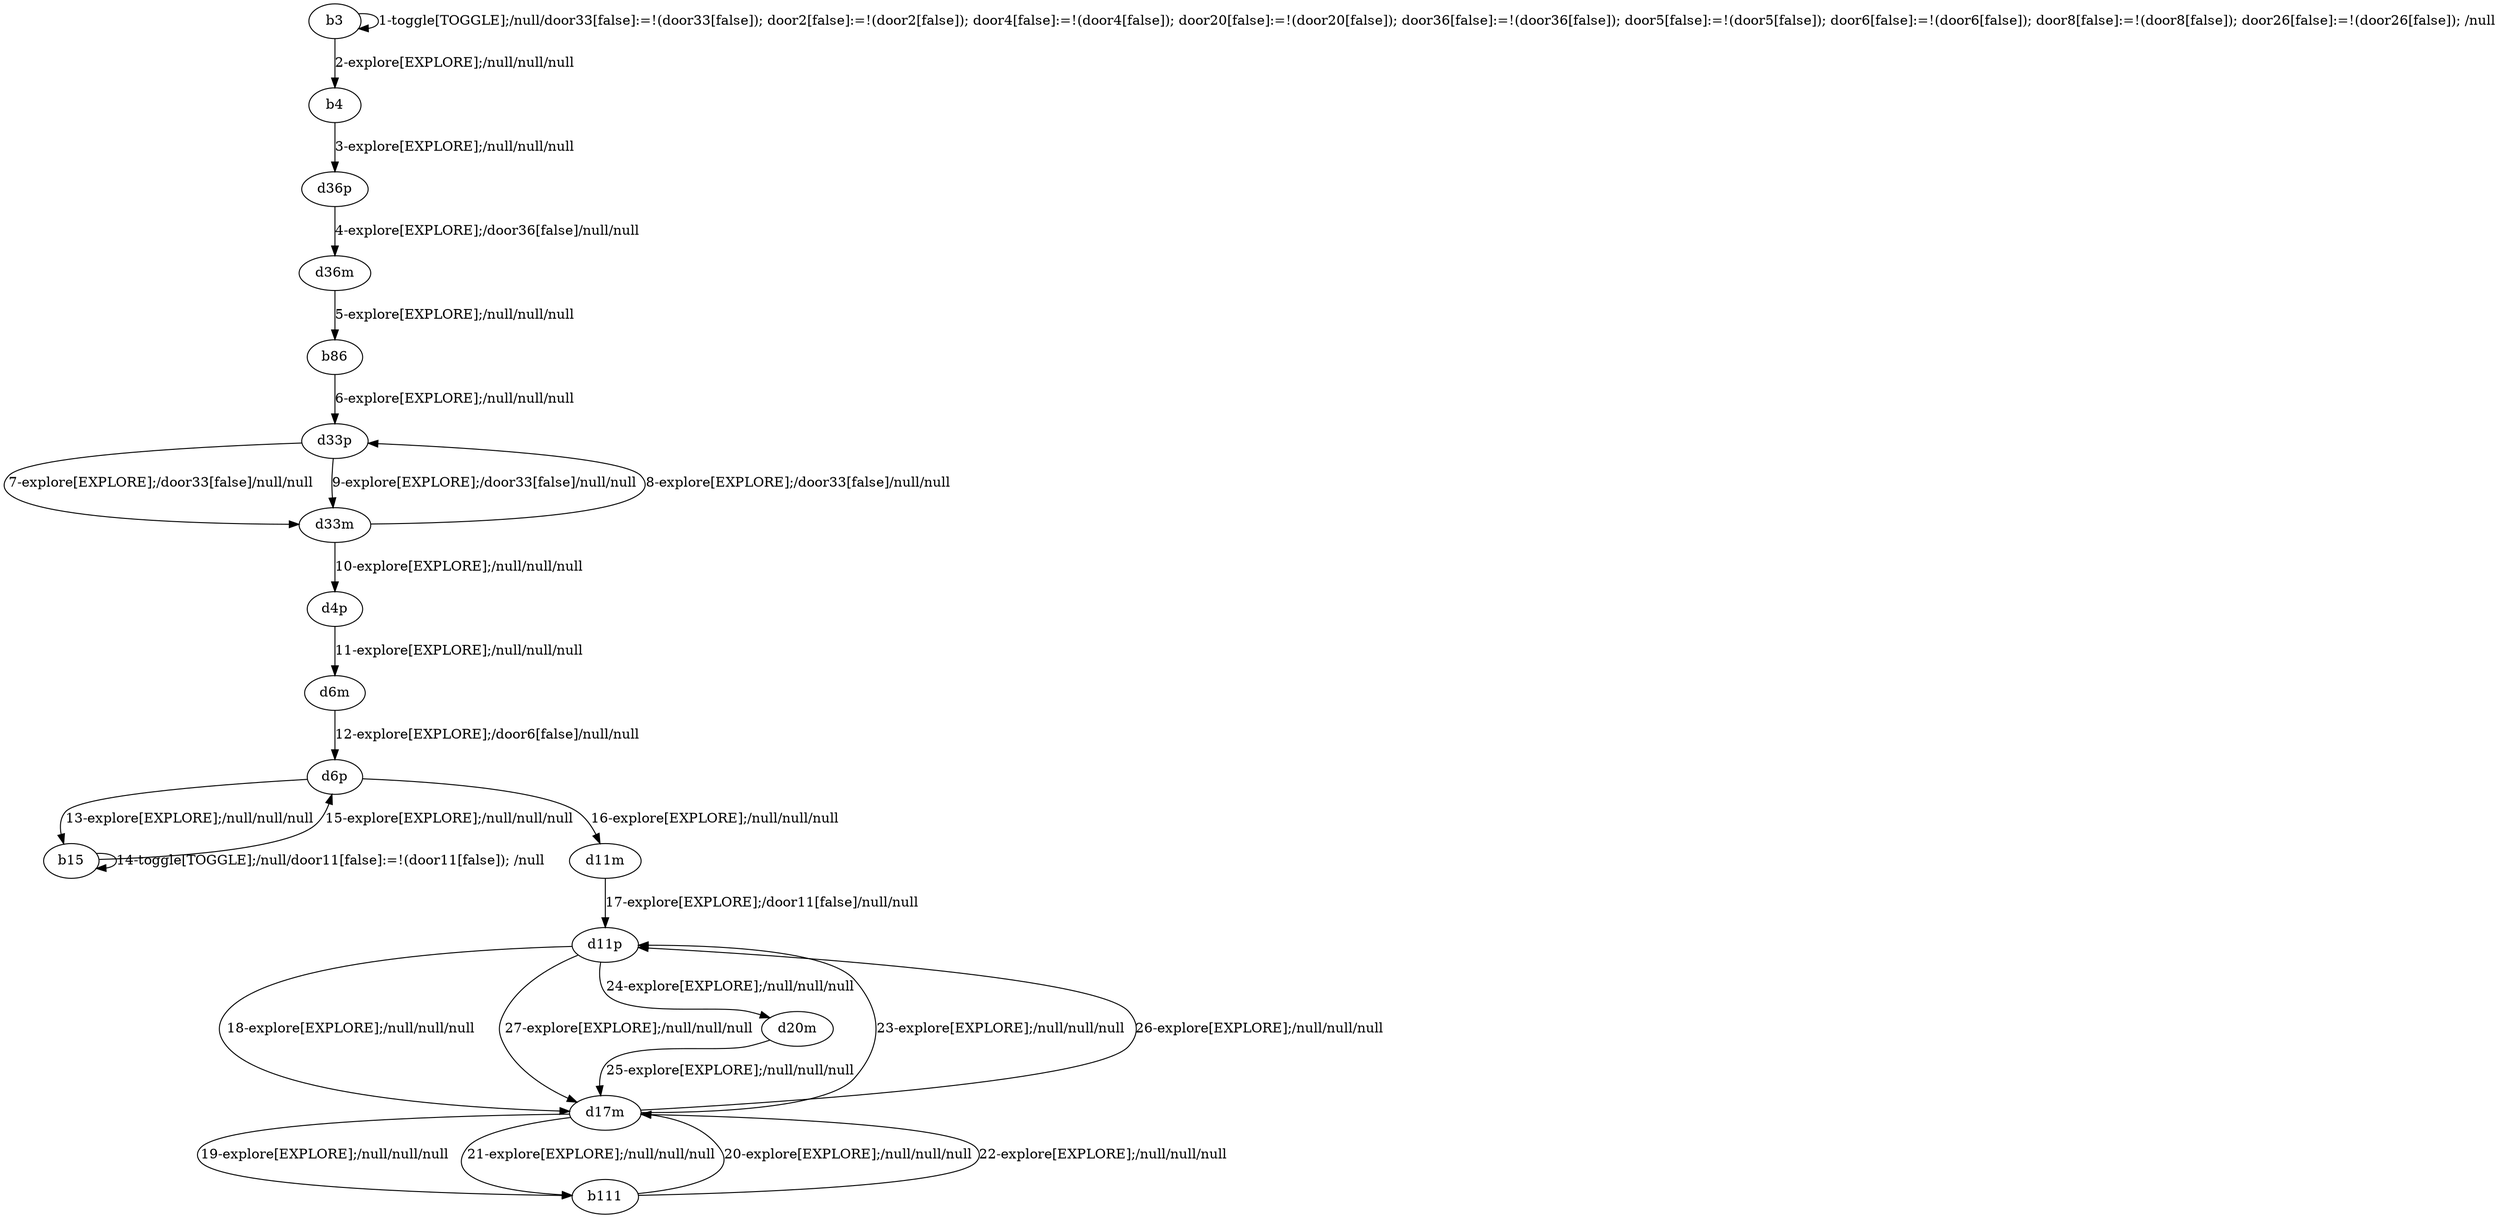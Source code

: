 # Total number of goals covered by this test: 1
# d17m --> b111

digraph g {
"b3" -> "b3" [label = "1-toggle[TOGGLE];/null/door33[false]:=!(door33[false]); door2[false]:=!(door2[false]); door4[false]:=!(door4[false]); door20[false]:=!(door20[false]); door36[false]:=!(door36[false]); door5[false]:=!(door5[false]); door6[false]:=!(door6[false]); door8[false]:=!(door8[false]); door26[false]:=!(door26[false]); /null"];
"b3" -> "b4" [label = "2-explore[EXPLORE];/null/null/null"];
"b4" -> "d36p" [label = "3-explore[EXPLORE];/null/null/null"];
"d36p" -> "d36m" [label = "4-explore[EXPLORE];/door36[false]/null/null"];
"d36m" -> "b86" [label = "5-explore[EXPLORE];/null/null/null"];
"b86" -> "d33p" [label = "6-explore[EXPLORE];/null/null/null"];
"d33p" -> "d33m" [label = "7-explore[EXPLORE];/door33[false]/null/null"];
"d33m" -> "d33p" [label = "8-explore[EXPLORE];/door33[false]/null/null"];
"d33p" -> "d33m" [label = "9-explore[EXPLORE];/door33[false]/null/null"];
"d33m" -> "d4p" [label = "10-explore[EXPLORE];/null/null/null"];
"d4p" -> "d6m" [label = "11-explore[EXPLORE];/null/null/null"];
"d6m" -> "d6p" [label = "12-explore[EXPLORE];/door6[false]/null/null"];
"d6p" -> "b15" [label = "13-explore[EXPLORE];/null/null/null"];
"b15" -> "b15" [label = "14-toggle[TOGGLE];/null/door11[false]:=!(door11[false]); /null"];
"b15" -> "d6p" [label = "15-explore[EXPLORE];/null/null/null"];
"d6p" -> "d11m" [label = "16-explore[EXPLORE];/null/null/null"];
"d11m" -> "d11p" [label = "17-explore[EXPLORE];/door11[false]/null/null"];
"d11p" -> "d17m" [label = "18-explore[EXPLORE];/null/null/null"];
"d17m" -> "b111" [label = "19-explore[EXPLORE];/null/null/null"];
"b111" -> "d17m" [label = "20-explore[EXPLORE];/null/null/null"];
"d17m" -> "b111" [label = "21-explore[EXPLORE];/null/null/null"];
"b111" -> "d17m" [label = "22-explore[EXPLORE];/null/null/null"];
"d17m" -> "d11p" [label = "23-explore[EXPLORE];/null/null/null"];
"d11p" -> "d20m" [label = "24-explore[EXPLORE];/null/null/null"];
"d20m" -> "d17m" [label = "25-explore[EXPLORE];/null/null/null"];
"d17m" -> "d11p" [label = "26-explore[EXPLORE];/null/null/null"];
"d11p" -> "d17m" [label = "27-explore[EXPLORE];/null/null/null"];
}